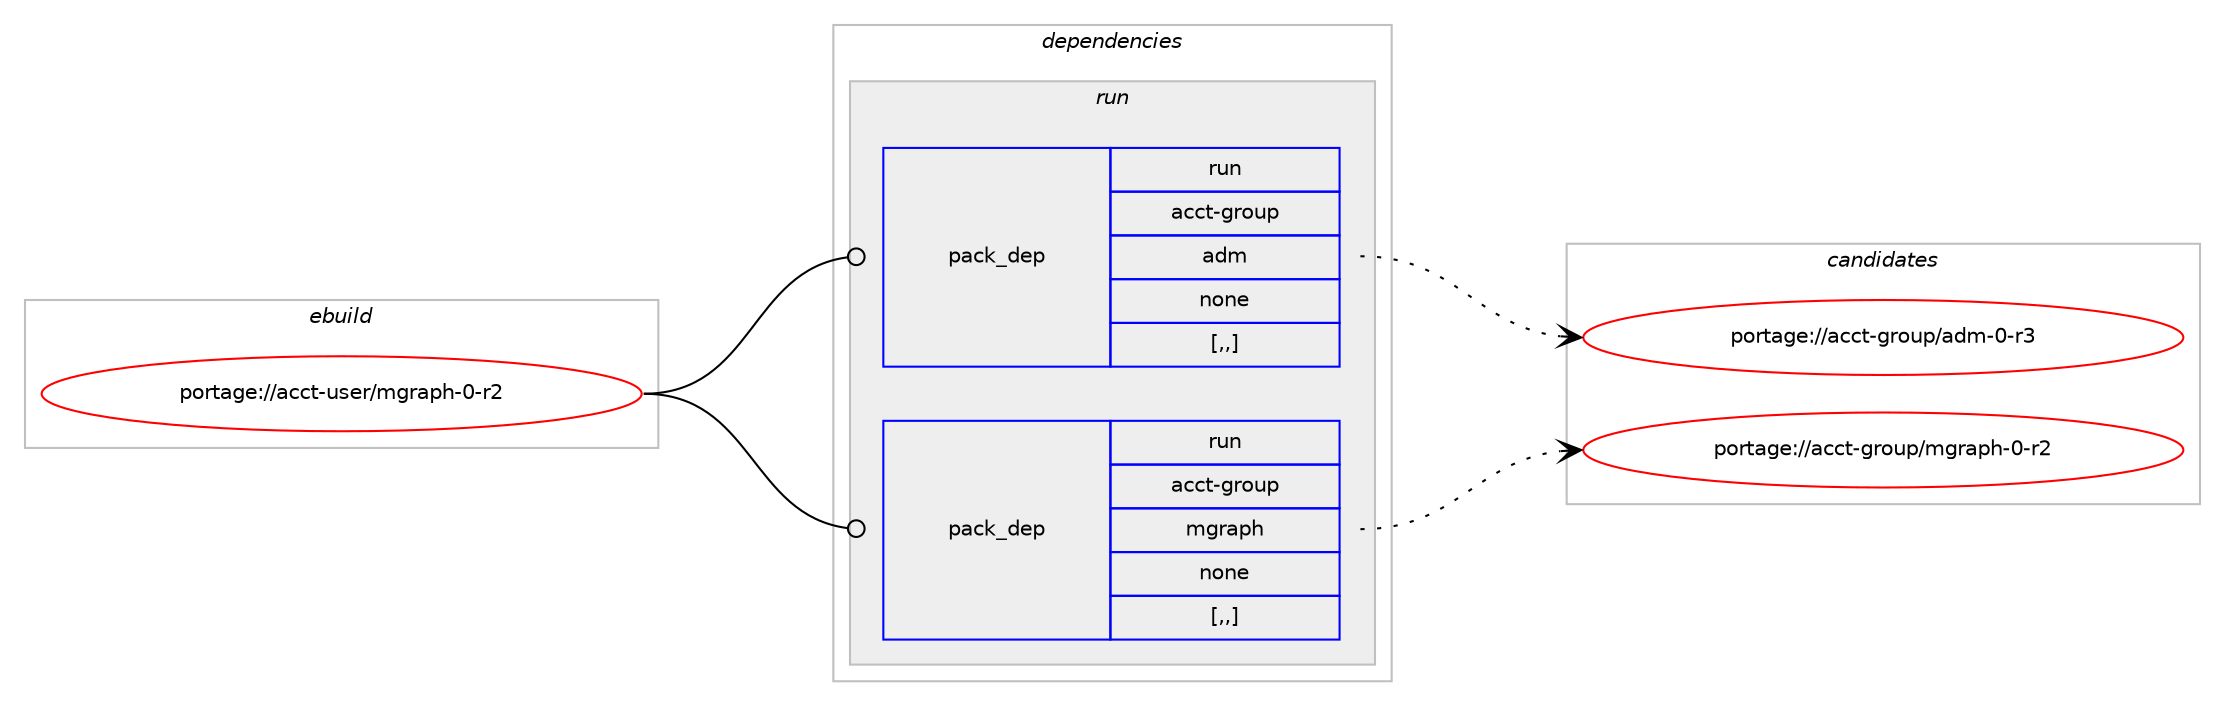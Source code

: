 digraph prolog {

# *************
# Graph options
# *************

newrank=true;
concentrate=true;
compound=true;
graph [rankdir=LR,fontname=Helvetica,fontsize=10,ranksep=1.5];#, ranksep=2.5, nodesep=0.2];
edge  [arrowhead=vee];
node  [fontname=Helvetica,fontsize=10];

# **********
# The ebuild
# **********

subgraph cluster_leftcol {
color=gray;
label=<<i>ebuild</i>>;
id [label="portage://acct-user/mgraph-0-r2", color=red, width=4, href="../acct-user/mgraph-0-r2.svg"];
}

# ****************
# The dependencies
# ****************

subgraph cluster_midcol {
color=gray;
label=<<i>dependencies</i>>;
subgraph cluster_compile {
fillcolor="#eeeeee";
style=filled;
label=<<i>compile</i>>;
}
subgraph cluster_compileandrun {
fillcolor="#eeeeee";
style=filled;
label=<<i>compile and run</i>>;
}
subgraph cluster_run {
fillcolor="#eeeeee";
style=filled;
label=<<i>run</i>>;
subgraph pack360336 {
dependency493653 [label=<<TABLE BORDER="0" CELLBORDER="1" CELLSPACING="0" CELLPADDING="4" WIDTH="220"><TR><TD ROWSPAN="6" CELLPADDING="30">pack_dep</TD></TR><TR><TD WIDTH="110">run</TD></TR><TR><TD>acct-group</TD></TR><TR><TD>adm</TD></TR><TR><TD>none</TD></TR><TR><TD>[,,]</TD></TR></TABLE>>, shape=none, color=blue];
}
id:e -> dependency493653:w [weight=20,style="solid",arrowhead="odot"];
subgraph pack360337 {
dependency493654 [label=<<TABLE BORDER="0" CELLBORDER="1" CELLSPACING="0" CELLPADDING="4" WIDTH="220"><TR><TD ROWSPAN="6" CELLPADDING="30">pack_dep</TD></TR><TR><TD WIDTH="110">run</TD></TR><TR><TD>acct-group</TD></TR><TR><TD>mgraph</TD></TR><TR><TD>none</TD></TR><TR><TD>[,,]</TD></TR></TABLE>>, shape=none, color=blue];
}
id:e -> dependency493654:w [weight=20,style="solid",arrowhead="odot"];
}
}

# **************
# The candidates
# **************

subgraph cluster_choices {
rank=same;
color=gray;
label=<<i>candidates</i>>;

subgraph choice360336 {
color=black;
nodesep=1;
choice97999911645103114111117112479710010945484511451 [label="portage://acct-group/adm-0-r3", color=red, width=4,href="../acct-group/adm-0-r3.svg"];
dependency493653:e -> choice97999911645103114111117112479710010945484511451:w [style=dotted,weight="100"];
}
subgraph choice360337 {
color=black;
nodesep=1;
choice97999911645103114111117112471091031149711210445484511450 [label="portage://acct-group/mgraph-0-r2", color=red, width=4,href="../acct-group/mgraph-0-r2.svg"];
dependency493654:e -> choice97999911645103114111117112471091031149711210445484511450:w [style=dotted,weight="100"];
}
}

}
